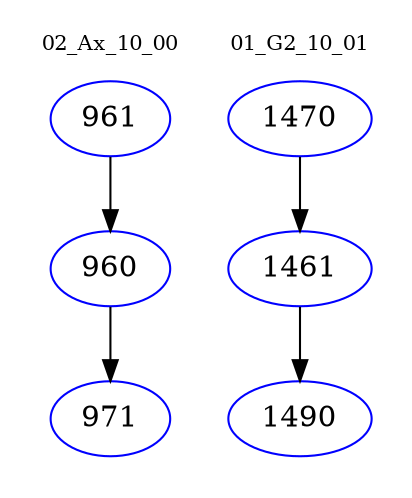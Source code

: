 digraph{
subgraph cluster_0 {
color = white
label = "02_Ax_10_00";
fontsize=10;
T0_961 [label="961", color="blue"]
T0_961 -> T0_960 [color="black"]
T0_960 [label="960", color="blue"]
T0_960 -> T0_971 [color="black"]
T0_971 [label="971", color="blue"]
}
subgraph cluster_1 {
color = white
label = "01_G2_10_01";
fontsize=10;
T1_1470 [label="1470", color="blue"]
T1_1470 -> T1_1461 [color="black"]
T1_1461 [label="1461", color="blue"]
T1_1461 -> T1_1490 [color="black"]
T1_1490 [label="1490", color="blue"]
}
}
